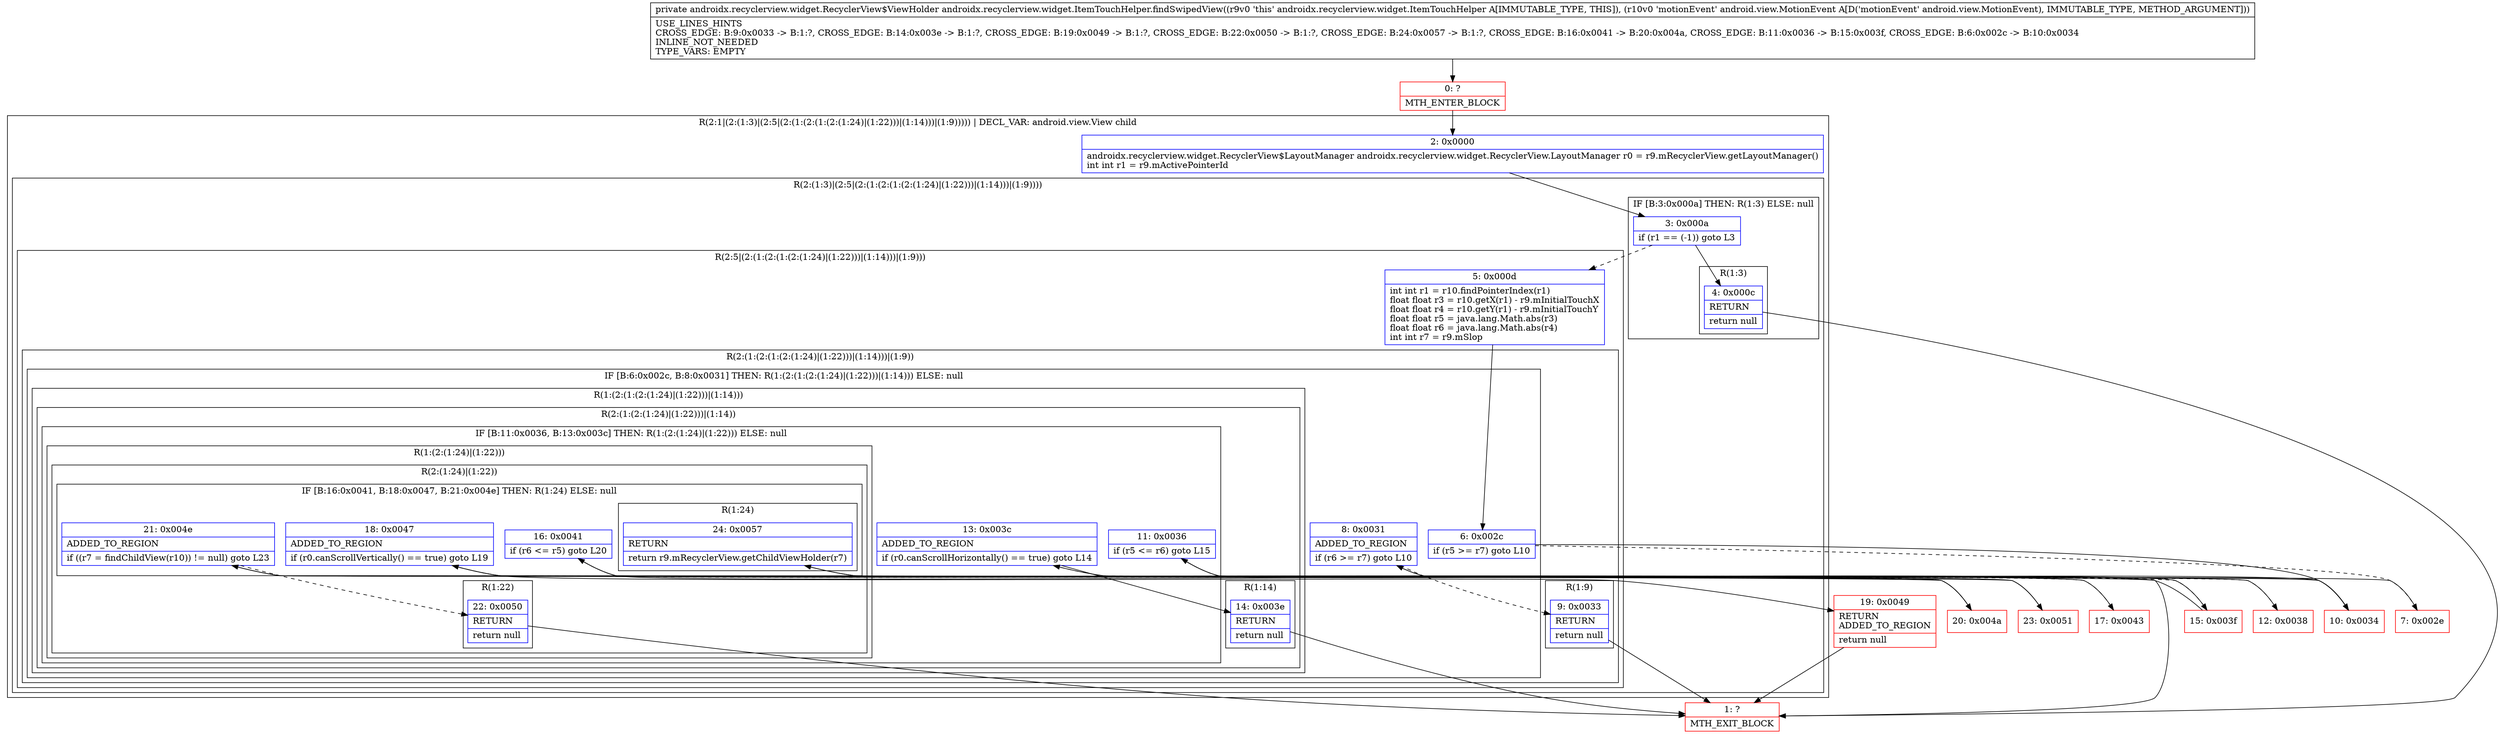 digraph "CFG forandroidx.recyclerview.widget.ItemTouchHelper.findSwipedView(Landroid\/view\/MotionEvent;)Landroidx\/recyclerview\/widget\/RecyclerView$ViewHolder;" {
subgraph cluster_Region_1196171981 {
label = "R(2:1|(2:(1:3)|(2:5|(2:(1:(2:(1:(2:(1:24)|(1:22)))|(1:14)))|(1:9))))) | DECL_VAR: android.view.View child\l";
node [shape=record,color=blue];
Node_2 [shape=record,label="{2\:\ 0x0000|androidx.recyclerview.widget.RecyclerView$LayoutManager androidx.recyclerview.widget.RecyclerView.LayoutManager r0 = r9.mRecyclerView.getLayoutManager()\lint int r1 = r9.mActivePointerId\l}"];
subgraph cluster_Region_1689694858 {
label = "R(2:(1:3)|(2:5|(2:(1:(2:(1:(2:(1:24)|(1:22)))|(1:14)))|(1:9))))";
node [shape=record,color=blue];
subgraph cluster_IfRegion_1570876168 {
label = "IF [B:3:0x000a] THEN: R(1:3) ELSE: null";
node [shape=record,color=blue];
Node_3 [shape=record,label="{3\:\ 0x000a|if (r1 == (\-1)) goto L3\l}"];
subgraph cluster_Region_1017851040 {
label = "R(1:3)";
node [shape=record,color=blue];
Node_4 [shape=record,label="{4\:\ 0x000c|RETURN\l|return null\l}"];
}
}
subgraph cluster_Region_2078126139 {
label = "R(2:5|(2:(1:(2:(1:(2:(1:24)|(1:22)))|(1:14)))|(1:9)))";
node [shape=record,color=blue];
Node_5 [shape=record,label="{5\:\ 0x000d|int int r1 = r10.findPointerIndex(r1)\lfloat float r3 = r10.getX(r1) \- r9.mInitialTouchX\lfloat float r4 = r10.getY(r1) \- r9.mInitialTouchY\lfloat float r5 = java.lang.Math.abs(r3)\lfloat float r6 = java.lang.Math.abs(r4)\lint int r7 = r9.mSlop\l}"];
subgraph cluster_Region_808867852 {
label = "R(2:(1:(2:(1:(2:(1:24)|(1:22)))|(1:14)))|(1:9))";
node [shape=record,color=blue];
subgraph cluster_IfRegion_1179243948 {
label = "IF [B:6:0x002c, B:8:0x0031] THEN: R(1:(2:(1:(2:(1:24)|(1:22)))|(1:14))) ELSE: null";
node [shape=record,color=blue];
Node_6 [shape=record,label="{6\:\ 0x002c|if (r5 \>= r7) goto L10\l}"];
Node_8 [shape=record,label="{8\:\ 0x0031|ADDED_TO_REGION\l|if (r6 \>= r7) goto L10\l}"];
subgraph cluster_Region_611254905 {
label = "R(1:(2:(1:(2:(1:24)|(1:22)))|(1:14)))";
node [shape=record,color=blue];
subgraph cluster_Region_1964820124 {
label = "R(2:(1:(2:(1:24)|(1:22)))|(1:14))";
node [shape=record,color=blue];
subgraph cluster_IfRegion_946912047 {
label = "IF [B:11:0x0036, B:13:0x003c] THEN: R(1:(2:(1:24)|(1:22))) ELSE: null";
node [shape=record,color=blue];
Node_11 [shape=record,label="{11\:\ 0x0036|if (r5 \<= r6) goto L15\l}"];
Node_13 [shape=record,label="{13\:\ 0x003c|ADDED_TO_REGION\l|if (r0.canScrollHorizontally() == true) goto L14\l}"];
subgraph cluster_Region_272050867 {
label = "R(1:(2:(1:24)|(1:22)))";
node [shape=record,color=blue];
subgraph cluster_Region_306443905 {
label = "R(2:(1:24)|(1:22))";
node [shape=record,color=blue];
subgraph cluster_IfRegion_490867749 {
label = "IF [B:16:0x0041, B:18:0x0047, B:21:0x004e] THEN: R(1:24) ELSE: null";
node [shape=record,color=blue];
Node_16 [shape=record,label="{16\:\ 0x0041|if (r6 \<= r5) goto L20\l}"];
Node_18 [shape=record,label="{18\:\ 0x0047|ADDED_TO_REGION\l|if (r0.canScrollVertically() == true) goto L19\l}"];
Node_21 [shape=record,label="{21\:\ 0x004e|ADDED_TO_REGION\l|if ((r7 = findChildView(r10)) != null) goto L23\l}"];
subgraph cluster_Region_1315127930 {
label = "R(1:24)";
node [shape=record,color=blue];
Node_24 [shape=record,label="{24\:\ 0x0057|RETURN\l|return r9.mRecyclerView.getChildViewHolder(r7)\l}"];
}
}
subgraph cluster_Region_1574454540 {
label = "R(1:22)";
node [shape=record,color=blue];
Node_22 [shape=record,label="{22\:\ 0x0050|RETURN\l|return null\l}"];
}
}
}
}
subgraph cluster_Region_1955827382 {
label = "R(1:14)";
node [shape=record,color=blue];
Node_14 [shape=record,label="{14\:\ 0x003e|RETURN\l|return null\l}"];
}
}
}
}
subgraph cluster_Region_2036963675 {
label = "R(1:9)";
node [shape=record,color=blue];
Node_9 [shape=record,label="{9\:\ 0x0033|RETURN\l|return null\l}"];
}
}
}
}
}
Node_0 [shape=record,color=red,label="{0\:\ ?|MTH_ENTER_BLOCK\l}"];
Node_1 [shape=record,color=red,label="{1\:\ ?|MTH_EXIT_BLOCK\l}"];
Node_7 [shape=record,color=red,label="{7\:\ 0x002e}"];
Node_10 [shape=record,color=red,label="{10\:\ 0x0034}"];
Node_12 [shape=record,color=red,label="{12\:\ 0x0038}"];
Node_15 [shape=record,color=red,label="{15\:\ 0x003f}"];
Node_17 [shape=record,color=red,label="{17\:\ 0x0043}"];
Node_19 [shape=record,color=red,label="{19\:\ 0x0049|RETURN\lADDED_TO_REGION\l|return null\l}"];
Node_20 [shape=record,color=red,label="{20\:\ 0x004a}"];
Node_23 [shape=record,color=red,label="{23\:\ 0x0051}"];
MethodNode[shape=record,label="{private androidx.recyclerview.widget.RecyclerView$ViewHolder androidx.recyclerview.widget.ItemTouchHelper.findSwipedView((r9v0 'this' androidx.recyclerview.widget.ItemTouchHelper A[IMMUTABLE_TYPE, THIS]), (r10v0 'motionEvent' android.view.MotionEvent A[D('motionEvent' android.view.MotionEvent), IMMUTABLE_TYPE, METHOD_ARGUMENT]))  | USE_LINES_HINTS\lCROSS_EDGE: B:9:0x0033 \-\> B:1:?, CROSS_EDGE: B:14:0x003e \-\> B:1:?, CROSS_EDGE: B:19:0x0049 \-\> B:1:?, CROSS_EDGE: B:22:0x0050 \-\> B:1:?, CROSS_EDGE: B:24:0x0057 \-\> B:1:?, CROSS_EDGE: B:16:0x0041 \-\> B:20:0x004a, CROSS_EDGE: B:11:0x0036 \-\> B:15:0x003f, CROSS_EDGE: B:6:0x002c \-\> B:10:0x0034\lINLINE_NOT_NEEDED\lTYPE_VARS: EMPTY\l}"];
MethodNode -> Node_0;Node_2 -> Node_3;
Node_3 -> Node_4;
Node_3 -> Node_5[style=dashed];
Node_4 -> Node_1;
Node_5 -> Node_6;
Node_6 -> Node_7[style=dashed];
Node_6 -> Node_10;
Node_8 -> Node_9[style=dashed];
Node_8 -> Node_10;
Node_11 -> Node_12[style=dashed];
Node_11 -> Node_15;
Node_13 -> Node_14;
Node_13 -> Node_15[style=dashed];
Node_16 -> Node_17[style=dashed];
Node_16 -> Node_20;
Node_18 -> Node_19;
Node_18 -> Node_20[style=dashed];
Node_21 -> Node_22[style=dashed];
Node_21 -> Node_23;
Node_24 -> Node_1;
Node_22 -> Node_1;
Node_14 -> Node_1;
Node_9 -> Node_1;
Node_0 -> Node_2;
Node_7 -> Node_8;
Node_10 -> Node_11;
Node_12 -> Node_13;
Node_15 -> Node_16;
Node_17 -> Node_18;
Node_19 -> Node_1;
Node_20 -> Node_21;
Node_23 -> Node_24;
}

